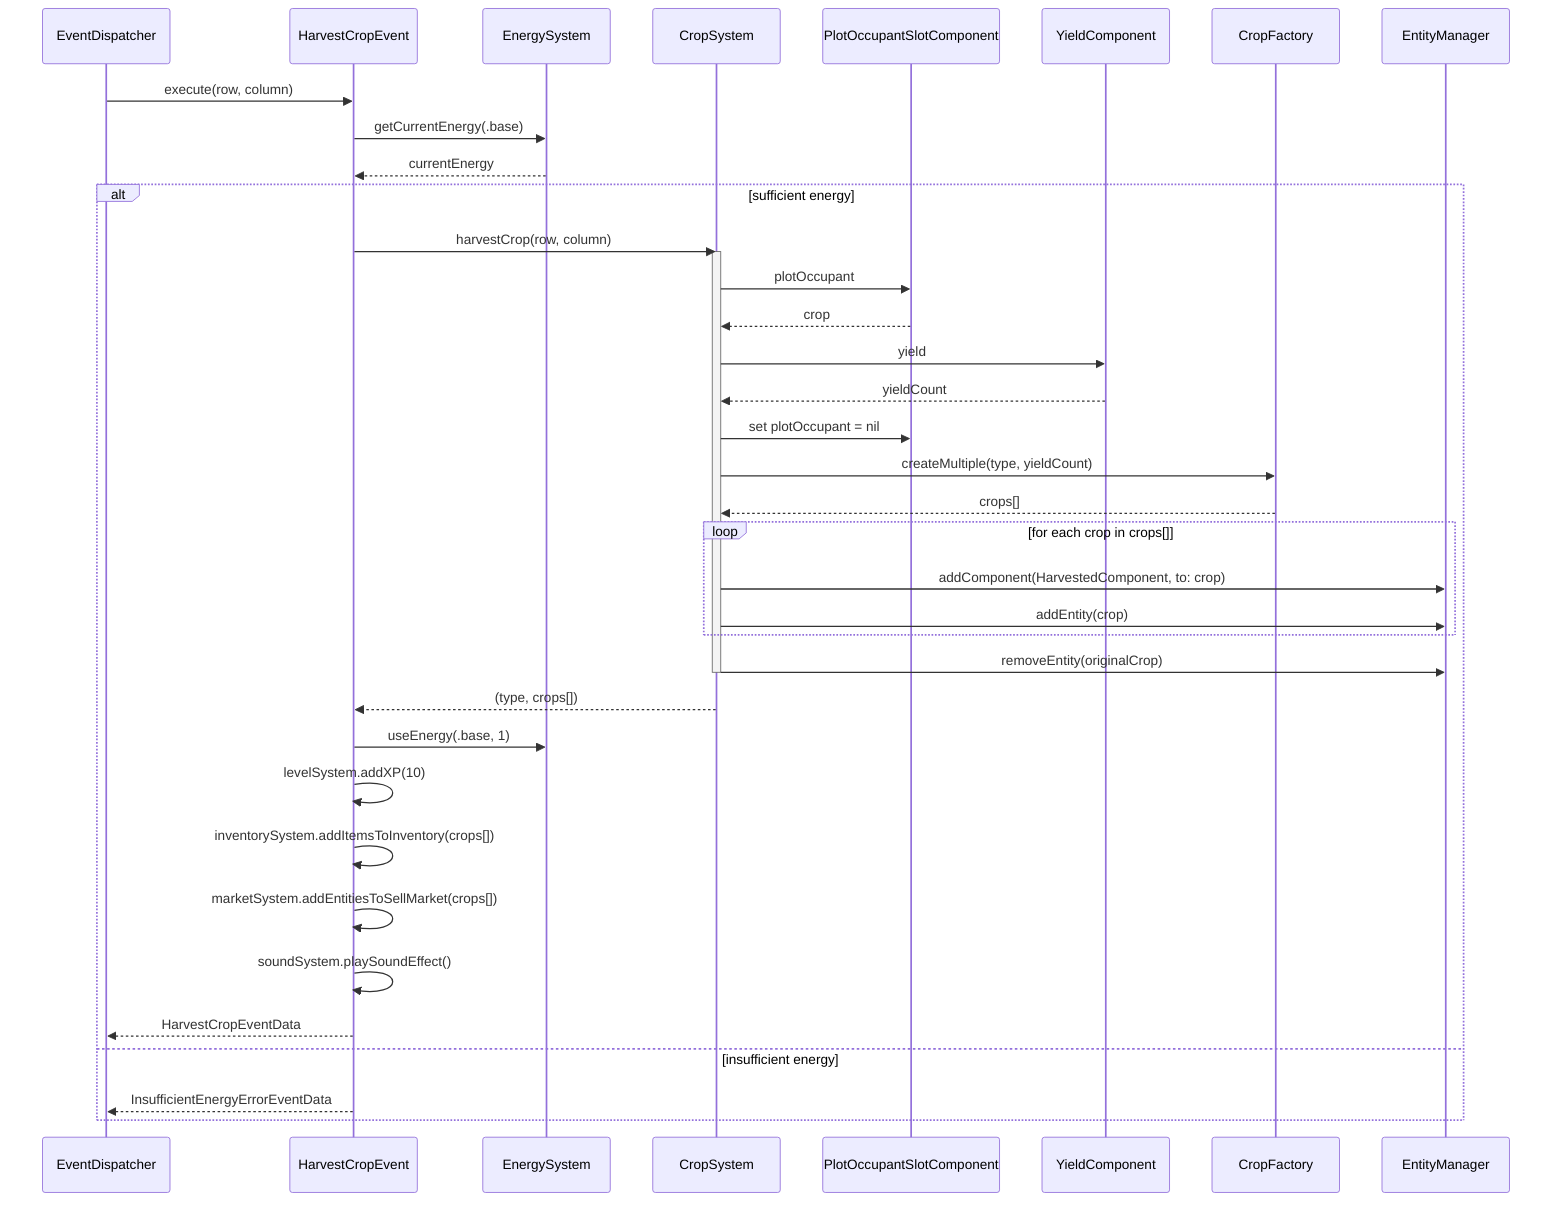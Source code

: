 sequenceDiagram
    participant EventDispatcher
    participant HarvestCropEvent
    participant EnergySystem
    participant CropSystem
    participant PlotOccupantSlotComponent
    participant YieldComponent
    participant CropFactory
    participant EntityManager

    EventDispatcher->>HarvestCropEvent: execute(row, column)
    HarvestCropEvent->>EnergySystem: getCurrentEnergy(.base)
    EnergySystem-->>HarvestCropEvent: currentEnergy

    alt sufficient energy
        HarvestCropEvent->>CropSystem: harvestCrop(row, column)
        activate CropSystem

        CropSystem->>PlotOccupantSlotComponent: plotOccupant
        PlotOccupantSlotComponent-->>CropSystem: crop

        CropSystem->>YieldComponent: yield
        YieldComponent-->>CropSystem: yieldCount

        CropSystem->>PlotOccupantSlotComponent: set plotOccupant = nil

        CropSystem->>CropFactory: createMultiple(type, yieldCount)
        CropFactory-->>CropSystem: crops[]

        loop for each crop in crops[]
            CropSystem->>EntityManager: addComponent(HarvestedComponent, to: crop)
            CropSystem->>EntityManager: addEntity(crop)
        end

        CropSystem->>EntityManager: removeEntity(originalCrop)
        deactivate CropSystem
        CropSystem-->>HarvestCropEvent: (type, crops[])

        HarvestCropEvent->>EnergySystem: useEnergy(.base, 1)
        HarvestCropEvent->>HarvestCropEvent: levelSystem.addXP(10)
        HarvestCropEvent->>HarvestCropEvent: inventorySystem.addItemsToInventory(crops[])
        HarvestCropEvent->>HarvestCropEvent: marketSystem.addEntitiesToSellMarket(crops[])
        HarvestCropEvent->>HarvestCropEvent: soundSystem.playSoundEffect()
        HarvestCropEvent-->>EventDispatcher: HarvestCropEventData

    else insufficient energy
        HarvestCropEvent-->>EventDispatcher: InsufficientEnergyErrorEventData
    end